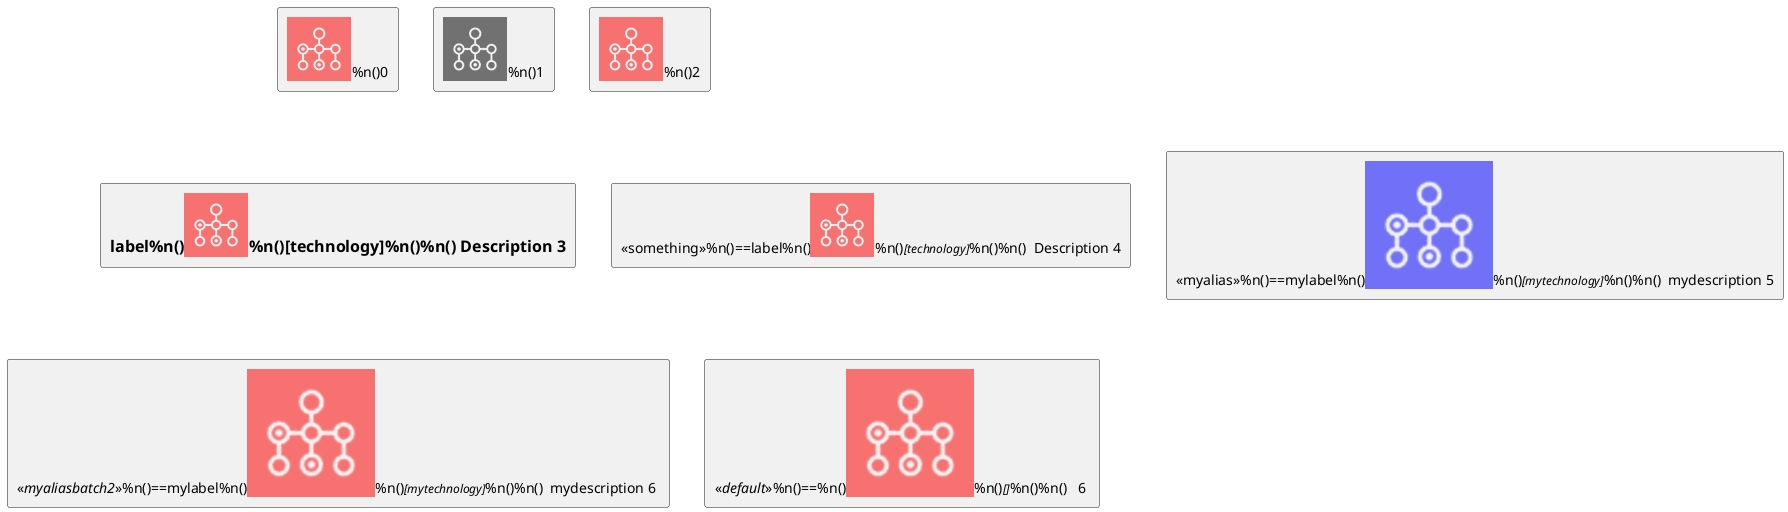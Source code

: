 {
  "sha1": "gzuok2g6qovme3g18q22l79rwa4hnj1",
  "insertion": {
    "when": "2024-06-01T09:03:08.601Z",
    "url": "https://github.com/dcasati/kubernetes-PlantUML",
    "user": "plantuml@gmail.com"
  }
}
@startuml
'create equivalent of icons shown here https://github.com/awslabs/aws-icons-for-plantuml


sprite $Batch [64x64/16z] {
xLQ7bjim30CdzFzVtEV1iErPkJpT7iYm5aWDKERujFZ5Bp8YkSvM011VfMzSDy2Mw1JidbCGAtmllmbPuIkoImjyGUsyBV4LV95_Xny50bpW4uTRAjOKu81b
Xa0vbX3OKFG5C0IMNLyxXA_3PvW5hqHSOFBP_Ovk4036hYi0pJdTCgqD6A0g4FQ0hOwygxSikGOanw11AuvtomxXjNiRDECmn21xxTkJP0N4tdy1Gmu5T2GW
6ygFL_sqbx3NvA_FVtt_ri_F1CZNra-10TpNhvVr2KGcyVCOdoBySlpv-jC1ZSVveO36_Fwb0UASqGqG0QpfJgP2Eo60u59-fLVozhhdNk2WTeDpq2O6AAL_
uV7KGPNO2lya17gz1pMiD1VmFNH9IBLNe3xA3q07eNsMy_WdXESwU4jRmddEk-FUuPFjjthiqAEGVUz8rlqmsK1nhtYlklvp7vWRfka0jUNITUdTzgxFyzLx
-Ikh_YdmYr_y0G
}


rectangle "<color:red><$Batch></color>%n()0"  as rectangle


!procedure $ffoo1()
rectangle "<$Batch>%n()1"
!endprocedure

$ffoo1()


!procedure $ffoo2()
rectangle "<color:red><$Batch></color>%n()2" as 2
!endprocedure

$ffoo2()


'https://github.com/awslabs/aws-icons-for-plantuml/blob/master/dist/General/Disk.puml
'rectangle "==e_label%n()<color:e_color><$e_sprite></color>%n()//<size:TECHN_FONT_SIZE>[e_techn]</size>//" <<e_stereo>> as e_alias
'!define DiskParticipant(p_alias, p_label, p_techn, p_descr) AWSParticipant(p_alias, p_label, p_techn, p_descr, #232F3E, Disk, Disk)
'https://github.com/awslabs/aws-icons-for-plantuml/blob/master/source/AWSCommon.puml
'common.puml: rectangle "==e_label%n()<color:e_color><$e_sprite></color>%n()//<size:TECHN_FONT_SIZE>[e_techn]</size>//%n()%n() e_descr" <<e_stereo>> as e_alias



!procedure $ffoo3()
rectangle "==label%n()<color:red><$Batch></color>%n()[technology]%n()%n() Description 3" as 3
!endprocedure

$ffoo3()


!procedure $ffoo4()
rectangle "<<something>>%n()==label%n()<color:red><$Batch></color>%n()//<size:12>[technology]</size>//%n()%n()  Description 4" as 4
!endprocedure

$ffoo4()


!procedure $ffoo5($alias, $description="", $label="", $technology="", $scale=1, $colour=red)
'OBSERVATION 1: the next line does not work - sprite is white - not red
rectangle "<<$alias>>%n()==$label%n()<color:$colour><$Batch*$scale></color>%n()//<size:12>[$technology]</size>//%n()%n()  $description 5" as 5
'the next line works i.e. sprite is red
'rectangle "<<//$alias//>>%n()==$label%n()<color:red><$Batch*$scale></color>%n()//<size:12>[$technology]</size>//%n()%n()  $description 5" as $alias
!endprocedure

$ffoo5("myalias", "mydescription", "mylabel", "mytechnology", 2, "blue")

!procedure $ffoo6($alias="default", $description="", $label="", $technology="", $scale=1, $colour=red)
rectangle "<<//$alias//>>%n()==$label%n()<color:red><$Batch*$scale></color>%n()//<size:12>[$technology]</size>//%n()%n()  $description 6 " as $alias
!endprocedure

$ffoo6("myaliasbatch2", "mydescription", "mylabel", "mytechnology", 2, blue)



'OBSERVATION 2: can't do something like this - but could use global vars to do this - but that's not at preprocessor time.
$ffoo6($scale=2)
@enduml
